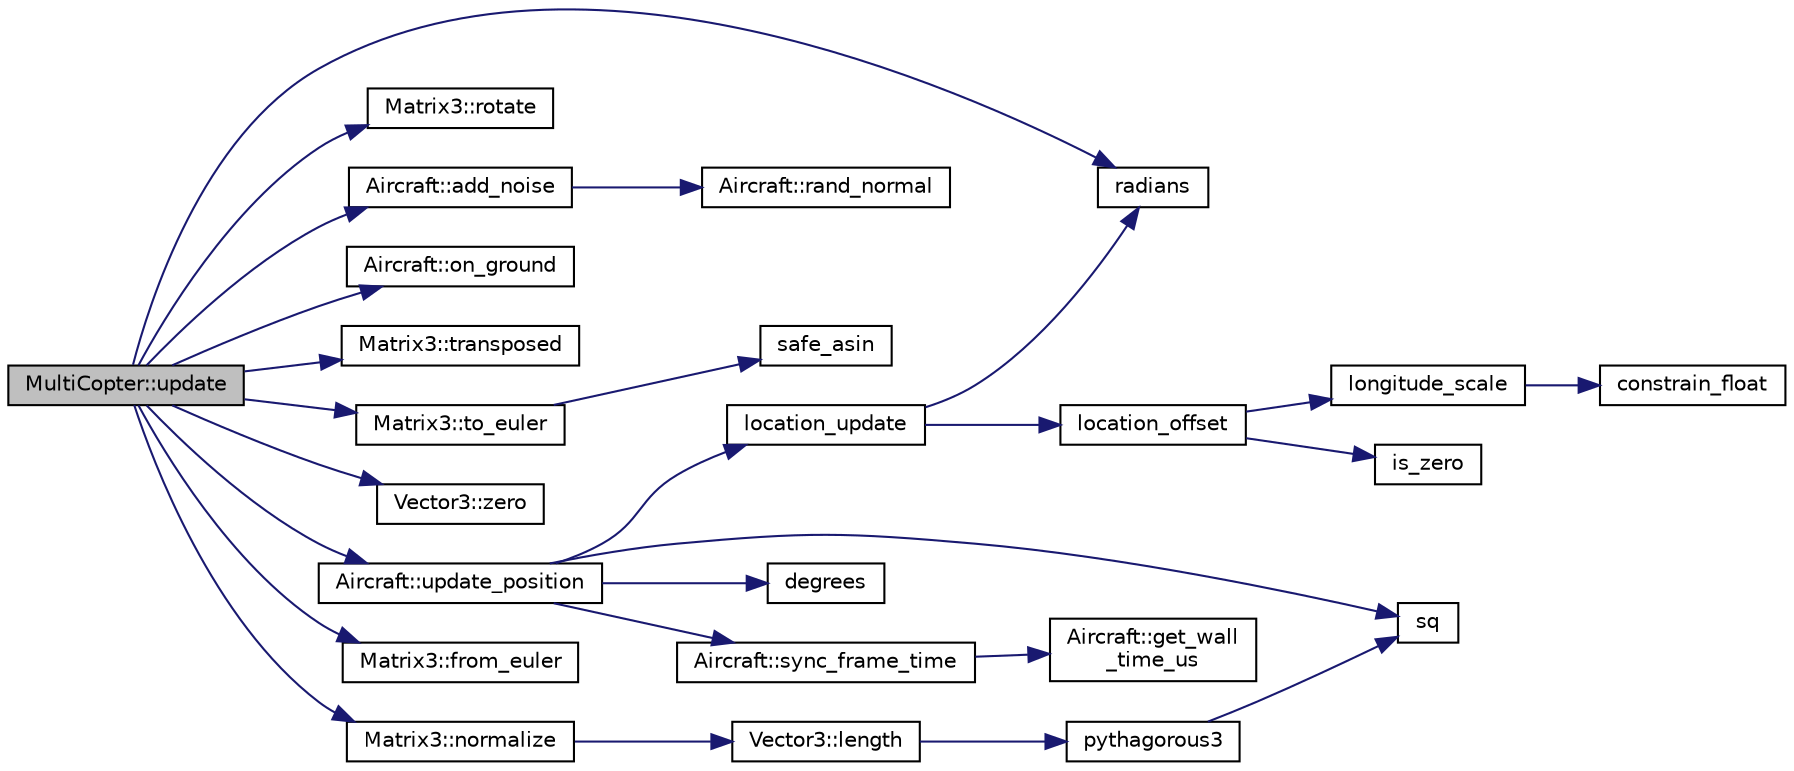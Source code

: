 digraph "MultiCopter::update"
{
 // INTERACTIVE_SVG=YES
  edge [fontname="Helvetica",fontsize="10",labelfontname="Helvetica",labelfontsize="10"];
  node [fontname="Helvetica",fontsize="10",shape=record];
  rankdir="LR";
  Node1 [label="MultiCopter::update",height=0.2,width=0.4,color="black", fillcolor="grey75", style="filled" fontcolor="black"];
  Node1 -> Node2 [color="midnightblue",fontsize="10",style="solid",fontname="Helvetica"];
  Node2 [label="radians",height=0.2,width=0.4,color="black", fillcolor="white", style="filled",URL="$AP__Math_8cpp.html#aa3adb05231060d239e5b91940e001f85"];
  Node1 -> Node3 [color="midnightblue",fontsize="10",style="solid",fontname="Helvetica"];
  Node3 [label="Matrix3::rotate",height=0.2,width=0.4,color="black", fillcolor="white", style="filled",URL="$classMatrix3.html#a6f044e8d64f6f10e054af962487399b9"];
  Node1 -> Node4 [color="midnightblue",fontsize="10",style="solid",fontname="Helvetica"];
  Node4 [label="Matrix3::normalize",height=0.2,width=0.4,color="black", fillcolor="white", style="filled",URL="$classMatrix3.html#a79b6de6d1beda5938087dec7fa225702"];
  Node4 -> Node5 [color="midnightblue",fontsize="10",style="solid",fontname="Helvetica"];
  Node5 [label="Vector3::length",height=0.2,width=0.4,color="black", fillcolor="white", style="filled",URL="$classVector3.html#ac1fd5514e368a1e1c2d13f71eda18345"];
  Node5 -> Node6 [color="midnightblue",fontsize="10",style="solid",fontname="Helvetica"];
  Node6 [label="pythagorous3",height=0.2,width=0.4,color="black", fillcolor="white", style="filled",URL="$AP__Math_8cpp.html#ac09c78b18c2ad21b9a04081f119f11c0"];
  Node6 -> Node7 [color="midnightblue",fontsize="10",style="solid",fontname="Helvetica"];
  Node7 [label="sq",height=0.2,width=0.4,color="black", fillcolor="white", style="filled",URL="$AP__Math_8cpp.html#a996fdbe87607543eef5dcb234f6bc017"];
  Node1 -> Node8 [color="midnightblue",fontsize="10",style="solid",fontname="Helvetica"];
  Node8 [label="Aircraft::on_ground",height=0.2,width=0.4,color="black", fillcolor="white", style="filled",URL="$classAircraft.html#a37d1fff602ac9d4a23d927b9c9405848"];
  Node1 -> Node9 [color="midnightblue",fontsize="10",style="solid",fontname="Helvetica"];
  Node9 [label="Matrix3::transposed",height=0.2,width=0.4,color="black", fillcolor="white", style="filled",URL="$classMatrix3.html#a18e2df03dec4abdf11fc9fb60ed7c226"];
  Node1 -> Node10 [color="midnightblue",fontsize="10",style="solid",fontname="Helvetica"];
  Node10 [label="Aircraft::add_noise",height=0.2,width=0.4,color="black", fillcolor="white", style="filled",URL="$classAircraft.html#a820ad172d2c05372f6e4eb3910d0b6cf"];
  Node10 -> Node11 [color="midnightblue",fontsize="10",style="solid",fontname="Helvetica"];
  Node11 [label="Aircraft::rand_normal",height=0.2,width=0.4,color="black", fillcolor="white", style="filled",URL="$classAircraft.html#a8764799fe6bcc0cb70f30e441db384a9"];
  Node1 -> Node12 [color="midnightblue",fontsize="10",style="solid",fontname="Helvetica"];
  Node12 [label="Vector3::zero",height=0.2,width=0.4,color="black", fillcolor="white", style="filled",URL="$classVector3.html#adf1769d5ee5df2f8585df2f540fa5efe"];
  Node1 -> Node13 [color="midnightblue",fontsize="10",style="solid",fontname="Helvetica"];
  Node13 [label="Matrix3::to_euler",height=0.2,width=0.4,color="black", fillcolor="white", style="filled",URL="$classMatrix3.html#a893c6a712d52e47dbb7ed2d7a548046e"];
  Node13 -> Node14 [color="midnightblue",fontsize="10",style="solid",fontname="Helvetica"];
  Node14 [label="safe_asin",height=0.2,width=0.4,color="black", fillcolor="white", style="filled",URL="$AP__Math_8cpp.html#a2706fd969ad73bc8ef977d964c04f4a3"];
  Node1 -> Node15 [color="midnightblue",fontsize="10",style="solid",fontname="Helvetica"];
  Node15 [label="Matrix3::from_euler",height=0.2,width=0.4,color="black", fillcolor="white", style="filled",URL="$classMatrix3.html#a62587bd216436f09f06b9e1330f84bc0",tooltip="-*- tab-width: 4; Mode: C++; c-basic-offset: 4; indent-tabs-mode: nil -*- "];
  Node1 -> Node16 [color="midnightblue",fontsize="10",style="solid",fontname="Helvetica"];
  Node16 [label="Aircraft::update_position",height=0.2,width=0.4,color="black", fillcolor="white", style="filled",URL="$classAircraft.html#af9bf4c2e03c614d5396a5b94d794e57f"];
  Node16 -> Node17 [color="midnightblue",fontsize="10",style="solid",fontname="Helvetica"];
  Node17 [label="degrees",height=0.2,width=0.4,color="black", fillcolor="white", style="filled",URL="$AP__Math_8cpp.html#a08666a85f465dfe5701cc8c878e4b2c5"];
  Node16 -> Node7 [color="midnightblue",fontsize="10",style="solid",fontname="Helvetica"];
  Node16 -> Node18 [color="midnightblue",fontsize="10",style="solid",fontname="Helvetica"];
  Node18 [label="location_update",height=0.2,width=0.4,color="black", fillcolor="white", style="filled",URL="$AP__Math_8h.html#ab0e06d28afb9d14043e1938af277396c"];
  Node18 -> Node2 [color="midnightblue",fontsize="10",style="solid",fontname="Helvetica"];
  Node18 -> Node19 [color="midnightblue",fontsize="10",style="solid",fontname="Helvetica"];
  Node19 [label="location_offset",height=0.2,width=0.4,color="black", fillcolor="white", style="filled",URL="$location_8cpp.html#a717b438a67f0b41665feec9009ba1bd4"];
  Node19 -> Node20 [color="midnightblue",fontsize="10",style="solid",fontname="Helvetica"];
  Node20 [label="is_zero",height=0.2,width=0.4,color="black", fillcolor="white", style="filled",URL="$AP__Math_8h.html#a108b79eeb35c5d58f324458ec9e1e9f2"];
  Node19 -> Node21 [color="midnightblue",fontsize="10",style="solid",fontname="Helvetica"];
  Node21 [label="longitude_scale",height=0.2,width=0.4,color="black", fillcolor="white", style="filled",URL="$location_8cpp.html#ad2368c582f3e0c135e2a74772f4db61a"];
  Node21 -> Node22 [color="midnightblue",fontsize="10",style="solid",fontname="Helvetica"];
  Node22 [label="constrain_float",height=0.2,width=0.4,color="black", fillcolor="white", style="filled",URL="$AP__Math_8cpp.html#a08eedb329d8162ddbd344d4f6c8cde20"];
  Node16 -> Node23 [color="midnightblue",fontsize="10",style="solid",fontname="Helvetica"];
  Node23 [label="Aircraft::sync_frame_time",height=0.2,width=0.4,color="black", fillcolor="white", style="filled",URL="$classAircraft.html#a6072b8c60fbcfe0d4b9c45913f84e697"];
  Node23 -> Node24 [color="midnightblue",fontsize="10",style="solid",fontname="Helvetica"];
  Node24 [label="Aircraft::get_wall\l_time_us",height=0.2,width=0.4,color="black", fillcolor="white", style="filled",URL="$classAircraft.html#a54eb1a4b4dfdfbfd3e73cba819f55815"];
}
